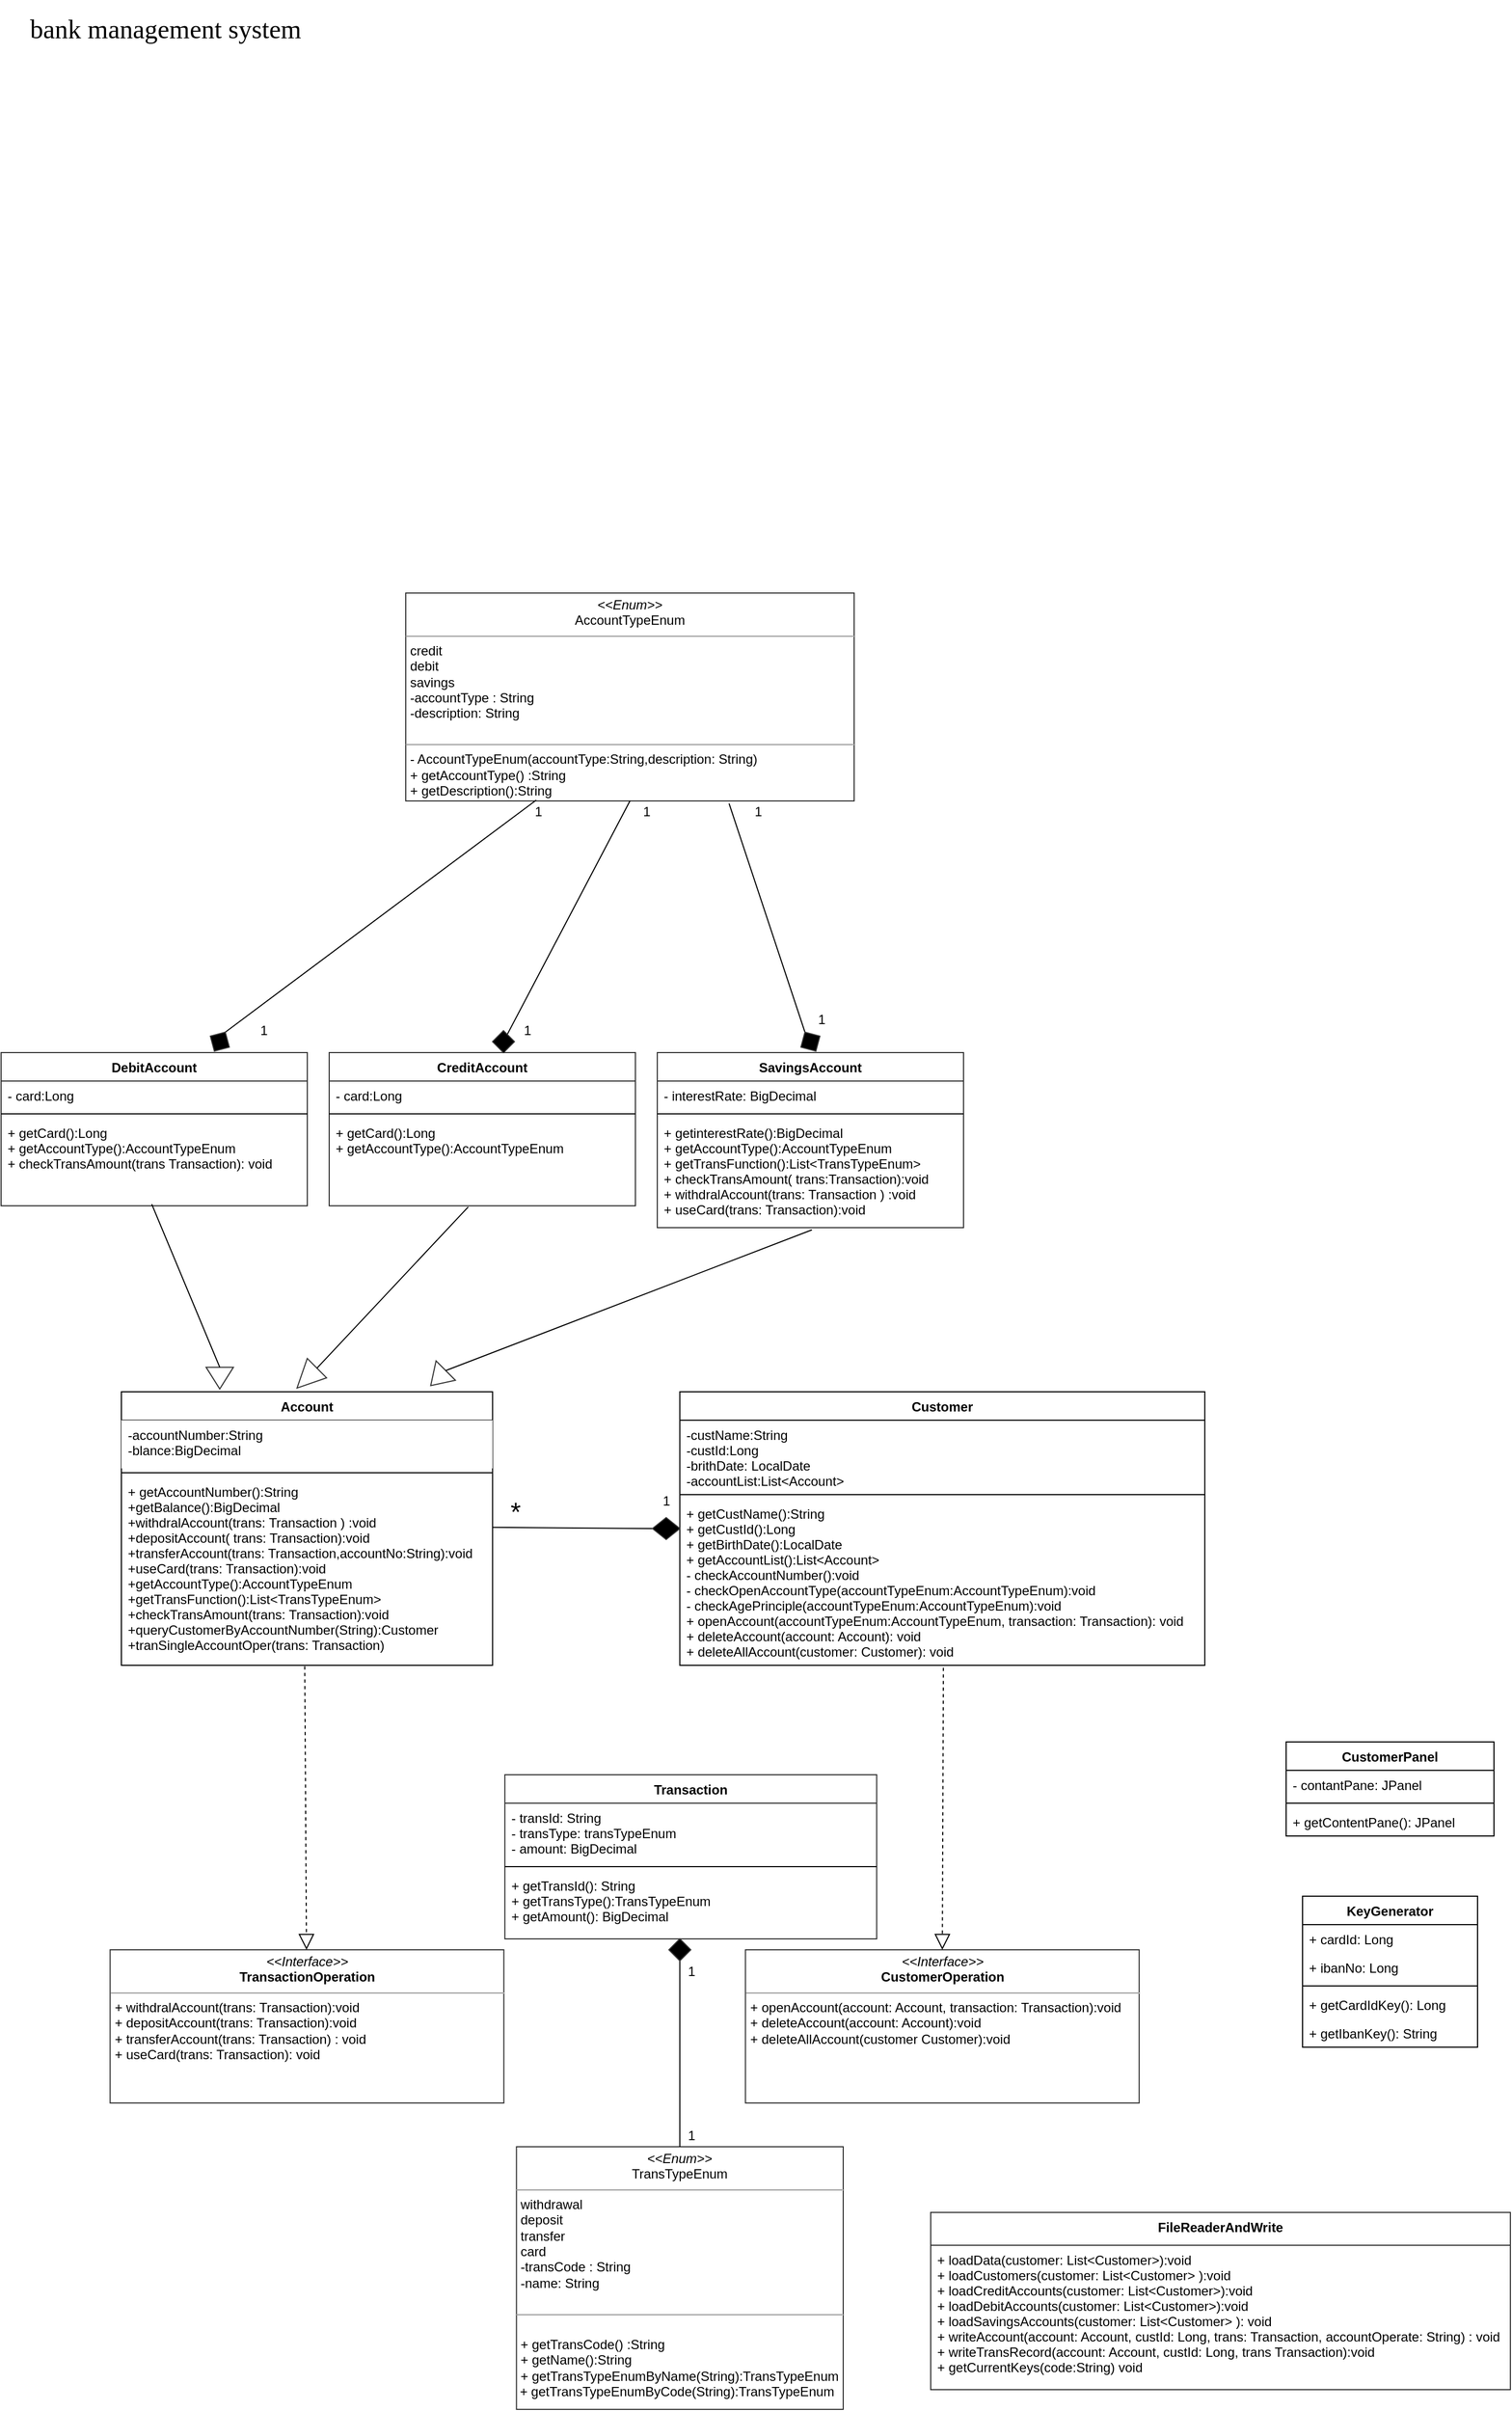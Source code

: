 <mxfile version="14.1.3" type="github">
  <diagram name="Page-1" id="e7e014a7-5840-1c2e-5031-d8a46d1fe8dd">
    <mxGraphModel dx="1108" dy="450" grid="1" gridSize="10" guides="1" tooltips="1" connect="1" arrows="1" fold="1" page="1" pageScale="1" pageWidth="1169" pageHeight="826" background="#ffffff" math="0" shadow="0">
      <root>
        <mxCell id="0" />
        <mxCell id="1" parent="0" />
        <mxCell id="Y6z0Pcbur20BkrsbBS4W-53" value="&lt;p class=&quot;MsoNormal&quot;&gt;&lt;span style=&quot;font-family: &amp;#34;times new roman&amp;#34;&quot;&gt;&lt;font style=&quot;font-size: 24px&quot;&gt;bank management system&lt;/font&gt;&lt;/span&gt;&lt;/p&gt;" style="text;html=1;align=center;verticalAlign=middle;resizable=0;points=[];autosize=1;" parent="1" vertex="1">
          <mxGeometry x="40" y="80" width="260" height="50" as="geometry" />
        </mxCell>
        <mxCell id="Y6z0Pcbur20BkrsbBS4W-179" value="Account" style="swimlane;fontStyle=1;align=center;verticalAlign=top;childLayout=stackLayout;horizontal=1;startSize=26;horizontalStack=0;resizeParent=1;resizeParentMax=0;resizeLast=0;collapsible=1;marginBottom=0;" parent="1" vertex="1">
          <mxGeometry x="130" y="1350" width="339.38" height="250" as="geometry" />
        </mxCell>
        <mxCell id="Y6z0Pcbur20BkrsbBS4W-180" value="-accountNumber:String&#xa;-blance:BigDecimal" style="text;strokeColor=none;fillColor=#FFFFFF;align=left;verticalAlign=top;spacingLeft=4;spacingRight=4;overflow=hidden;rotatable=0;points=[[0,0.5],[1,0.5]];portConstraint=eastwest;" parent="Y6z0Pcbur20BkrsbBS4W-179" vertex="1">
          <mxGeometry y="26" width="339.38" height="44" as="geometry" />
        </mxCell>
        <mxCell id="Y6z0Pcbur20BkrsbBS4W-181" value="" style="line;strokeWidth=1;fillColor=none;align=left;verticalAlign=middle;spacingTop=-1;spacingLeft=3;spacingRight=3;rotatable=0;labelPosition=right;points=[];portConstraint=eastwest;" parent="Y6z0Pcbur20BkrsbBS4W-179" vertex="1">
          <mxGeometry y="70" width="339.38" height="8" as="geometry" />
        </mxCell>
        <mxCell id="Y6z0Pcbur20BkrsbBS4W-182" value="+ getAccountNumber():String&#xa;+getBalance():BigDecimal&#xa;+withdralAccount(trans: Transaction ) :void&#xa;+depositAccount( trans: Transaction):void&#xa;+transferAccount(trans: Transaction,accountNo:String):void&#xa;+useCard(trans: Transaction):void&#xa;+getAccountType():AccountTypeEnum&#xa;+getTransFunction():List&lt;TransTypeEnum&gt;&#xa;+checkTransAmount(trans: Transaction):void&#xa;+queryCustomerByAccountNumber(String):Customer&#xa;+tranSingleAccountOper(trans: Transaction)" style="text;strokeColor=none;fillColor=none;align=left;verticalAlign=top;spacingLeft=4;spacingRight=4;overflow=hidden;rotatable=0;points=[[0,0.5],[1,0.5]];portConstraint=eastwest;" parent="Y6z0Pcbur20BkrsbBS4W-179" vertex="1">
          <mxGeometry y="78" width="339.38" height="172" as="geometry" />
        </mxCell>
        <mxCell id="Y6z0Pcbur20BkrsbBS4W-183" value="Customer" style="swimlane;fontStyle=1;align=center;verticalAlign=top;childLayout=stackLayout;horizontal=1;startSize=26;horizontalStack=0;resizeParent=1;resizeParentMax=0;resizeLast=0;collapsible=1;marginBottom=0;" parent="1" vertex="1">
          <mxGeometry x="640.62" y="1350" width="480" height="250" as="geometry" />
        </mxCell>
        <mxCell id="Y6z0Pcbur20BkrsbBS4W-184" value="-custName:String&#xa;-custId:Long&#xa;-brithDate: LocalDate&#xa;-accountList:List&lt;Account&gt;" style="text;strokeColor=none;fillColor=none;align=left;verticalAlign=top;spacingLeft=4;spacingRight=4;overflow=hidden;rotatable=0;points=[[0,0.5],[1,0.5]];portConstraint=eastwest;" parent="Y6z0Pcbur20BkrsbBS4W-183" vertex="1">
          <mxGeometry y="26" width="480" height="64" as="geometry" />
        </mxCell>
        <mxCell id="Y6z0Pcbur20BkrsbBS4W-185" value="" style="line;strokeWidth=1;fillColor=none;align=left;verticalAlign=middle;spacingTop=-1;spacingLeft=3;spacingRight=3;rotatable=0;labelPosition=right;points=[];portConstraint=eastwest;" parent="Y6z0Pcbur20BkrsbBS4W-183" vertex="1">
          <mxGeometry y="90" width="480" height="8" as="geometry" />
        </mxCell>
        <mxCell id="Y6z0Pcbur20BkrsbBS4W-186" value="+ getCustName():String&#xa;+ getCustId():Long&#xa;+ getBirthDate():LocalDate&#xa;+ getAccountList():List&lt;Account&gt;&#xa;- checkAccountNumber():void&#xa;- checkOpenAccountType(accountTypeEnum:AccountTypeEnum):void&#xa;- checkAgePrinciple(accountTypeEnum:AccountTypeEnum):void&#xa;+ openAccount(accountTypeEnum:AccountTypeEnum, transaction: Transaction): void&#xa;+ deleteAccount(account: Account): void&#xa;+ deleteAllAccount(customer: Customer): void" style="text;strokeColor=none;fillColor=none;align=left;verticalAlign=top;spacingLeft=4;spacingRight=4;overflow=hidden;rotatable=0;points=[[0,0.5],[1,0.5]];portConstraint=eastwest;" parent="Y6z0Pcbur20BkrsbBS4W-183" vertex="1">
          <mxGeometry y="98" width="480" height="152" as="geometry" />
        </mxCell>
        <mxCell id="Y6z0Pcbur20BkrsbBS4W-188" value="&lt;p style=&quot;margin: 0px ; margin-top: 4px ; text-align: center&quot;&gt;&lt;i&gt;&amp;lt;&amp;lt;Interface&amp;gt;&amp;gt;&lt;/i&gt;&lt;br&gt;&lt;b&gt;TransactionOperation&lt;/b&gt;&lt;/p&gt;&lt;hr size=&quot;1&quot;&gt;&lt;p style=&quot;margin: 0px ; margin-left: 4px&quot;&gt;&lt;/p&gt;&lt;p style=&quot;margin: 0px ; margin-left: 4px&quot;&gt;+ withdralAccount(trans: Transaction):void&lt;br&gt;+ depositAccount(trans: Transaction):void&lt;/p&gt;&lt;p style=&quot;margin: 0px ; margin-left: 4px&quot;&gt;+ transferAccount(trans: Transaction) : void&lt;/p&gt;&lt;p style=&quot;margin: 0px ; margin-left: 4px&quot;&gt;+ useCard(trans: Transaction): void&lt;/p&gt;" style="verticalAlign=top;align=left;overflow=fill;fontSize=12;fontFamily=Helvetica;html=1;strokeColor=#333333;fillColor=#FFFFFF;" parent="1" vertex="1">
          <mxGeometry x="119.69" y="1860" width="360" height="140" as="geometry" />
        </mxCell>
        <mxCell id="Y6z0Pcbur20BkrsbBS4W-190" value="" style="endArrow=block;dashed=1;endFill=0;endSize=12;html=1;exitX=0.494;exitY=1.005;exitDx=0;exitDy=0;exitPerimeter=0;" parent="1" source="Y6z0Pcbur20BkrsbBS4W-182" target="Y6z0Pcbur20BkrsbBS4W-188" edge="1">
          <mxGeometry width="160" relative="1" as="geometry">
            <mxPoint x="150.62" y="1630" as="sourcePoint" />
            <mxPoint x="310.62" y="1630" as="targetPoint" />
          </mxGeometry>
        </mxCell>
        <mxCell id="Y6z0Pcbur20BkrsbBS4W-191" value="&lt;p style=&quot;margin: 0px ; margin-top: 4px ; text-align: center&quot;&gt;&lt;i&gt;&amp;lt;&amp;lt;Interface&amp;gt;&amp;gt;&lt;/i&gt;&lt;br&gt;&lt;b&gt;CustomerOperation&lt;/b&gt;&lt;/p&gt;&lt;hr size=&quot;1&quot;&gt;&lt;p style=&quot;margin: 0px ; margin-left: 4px&quot;&gt;&lt;/p&gt;&lt;p style=&quot;margin: 0px ; margin-left: 4px&quot;&gt;+ openAccount(account: Account, transaction: Transaction):void&lt;br&gt;+ deleteAccount(account: Account):void&lt;/p&gt;&lt;p style=&quot;margin: 0px ; margin-left: 4px&quot;&gt;+ deleteAllAccount(customer Customer):void&lt;/p&gt;" style="verticalAlign=top;align=left;overflow=fill;fontSize=12;fontFamily=Helvetica;html=1;strokeColor=#333333;fillColor=#FFFFFF;" parent="1" vertex="1">
          <mxGeometry x="700.62" y="1860" width="360" height="140" as="geometry" />
        </mxCell>
        <mxCell id="Y6z0Pcbur20BkrsbBS4W-192" value="" style="endArrow=block;dashed=1;endFill=0;endSize=12;html=1;exitX=0.502;exitY=1.015;exitDx=0;exitDy=0;exitPerimeter=0;entryX=0.5;entryY=0;entryDx=0;entryDy=0;" parent="1" source="Y6z0Pcbur20BkrsbBS4W-186" target="Y6z0Pcbur20BkrsbBS4W-191" edge="1">
          <mxGeometry width="160" relative="1" as="geometry">
            <mxPoint x="881.3" y="1580.0" as="sourcePoint" />
            <mxPoint x="882.434" y="1689.29" as="targetPoint" />
          </mxGeometry>
        </mxCell>
        <mxCell id="Y6z0Pcbur20BkrsbBS4W-193" value="DebitAccount" style="swimlane;fontStyle=1;align=center;verticalAlign=top;childLayout=stackLayout;horizontal=1;startSize=26;horizontalStack=0;resizeParent=1;resizeParentMax=0;resizeLast=0;collapsible=1;marginBottom=0;strokeColor=#333333;fillColor=#FFFFFF;" parent="1" vertex="1">
          <mxGeometry x="20" y="1040" width="280" height="140" as="geometry" />
        </mxCell>
        <mxCell id="Y6z0Pcbur20BkrsbBS4W-194" value="- card:Long" style="text;strokeColor=none;fillColor=none;align=left;verticalAlign=top;spacingLeft=4;spacingRight=4;overflow=hidden;rotatable=0;points=[[0,0.5],[1,0.5]];portConstraint=eastwest;" parent="Y6z0Pcbur20BkrsbBS4W-193" vertex="1">
          <mxGeometry y="26" width="280" height="26" as="geometry" />
        </mxCell>
        <mxCell id="Y6z0Pcbur20BkrsbBS4W-195" value="" style="line;strokeWidth=1;fillColor=none;align=left;verticalAlign=middle;spacingTop=-1;spacingLeft=3;spacingRight=3;rotatable=0;labelPosition=right;points=[];portConstraint=eastwest;" parent="Y6z0Pcbur20BkrsbBS4W-193" vertex="1">
          <mxGeometry y="52" width="280" height="8" as="geometry" />
        </mxCell>
        <mxCell id="Y6z0Pcbur20BkrsbBS4W-196" value="+ getCard():Long&#xa;+ getAccountType():AccountTypeEnum&#xa;+ checkTransAmount(trans Transaction): void" style="text;strokeColor=none;fillColor=none;align=left;verticalAlign=top;spacingLeft=4;spacingRight=4;overflow=hidden;rotatable=0;points=[[0,0.5],[1,0.5]];portConstraint=eastwest;" parent="Y6z0Pcbur20BkrsbBS4W-193" vertex="1">
          <mxGeometry y="60" width="280" height="80" as="geometry" />
        </mxCell>
        <mxCell id="Y6z0Pcbur20BkrsbBS4W-197" value="" style="triangle;whiteSpace=wrap;html=1;strokeColor=#333333;fillColor=#FFFFFF;rotation=90;" parent="1" vertex="1">
          <mxGeometry x="210" y="1325" width="19.86" height="25" as="geometry" />
        </mxCell>
        <mxCell id="Y6z0Pcbur20BkrsbBS4W-200" value="" style="endArrow=none;html=1;exitX=0;exitY=0.5;exitDx=0;exitDy=0;entryX=0.492;entryY=0.982;entryDx=0;entryDy=0;entryPerimeter=0;" parent="1" source="Y6z0Pcbur20BkrsbBS4W-197" target="Y6z0Pcbur20BkrsbBS4W-196" edge="1">
          <mxGeometry width="50" height="50" relative="1" as="geometry">
            <mxPoint x="150.62" y="1300" as="sourcePoint" />
            <mxPoint x="259.62" y="1180" as="targetPoint" />
          </mxGeometry>
        </mxCell>
        <mxCell id="Y6z0Pcbur20BkrsbBS4W-201" value="CreditAccount" style="swimlane;fontStyle=1;align=center;verticalAlign=top;childLayout=stackLayout;horizontal=1;startSize=26;horizontalStack=0;resizeParent=1;resizeParentMax=0;resizeLast=0;collapsible=1;marginBottom=0;strokeColor=#333333;fillColor=#FFFFFF;" parent="1" vertex="1">
          <mxGeometry x="320" y="1040" width="280" height="140" as="geometry" />
        </mxCell>
        <mxCell id="Y6z0Pcbur20BkrsbBS4W-202" value="- card:Long" style="text;strokeColor=none;fillColor=none;align=left;verticalAlign=top;spacingLeft=4;spacingRight=4;overflow=hidden;rotatable=0;points=[[0,0.5],[1,0.5]];portConstraint=eastwest;" parent="Y6z0Pcbur20BkrsbBS4W-201" vertex="1">
          <mxGeometry y="26" width="280" height="26" as="geometry" />
        </mxCell>
        <mxCell id="Y6z0Pcbur20BkrsbBS4W-203" value="" style="line;strokeWidth=1;fillColor=none;align=left;verticalAlign=middle;spacingTop=-1;spacingLeft=3;spacingRight=3;rotatable=0;labelPosition=right;points=[];portConstraint=eastwest;" parent="Y6z0Pcbur20BkrsbBS4W-201" vertex="1">
          <mxGeometry y="52" width="280" height="8" as="geometry" />
        </mxCell>
        <mxCell id="Y6z0Pcbur20BkrsbBS4W-204" value="+ getCard():Long&#xa;+ getAccountType():AccountTypeEnum&#xa;&#xa;" style="text;strokeColor=none;fillColor=none;align=left;verticalAlign=top;spacingLeft=4;spacingRight=4;overflow=hidden;rotatable=0;points=[[0,0.5],[1,0.5]];portConstraint=eastwest;" parent="Y6z0Pcbur20BkrsbBS4W-201" vertex="1">
          <mxGeometry y="60" width="280" height="80" as="geometry" />
        </mxCell>
        <mxCell id="Y6z0Pcbur20BkrsbBS4W-212" value="SavingsAccount" style="swimlane;fontStyle=1;align=center;verticalAlign=top;childLayout=stackLayout;horizontal=1;startSize=26;horizontalStack=0;resizeParent=1;resizeParentMax=0;resizeLast=0;collapsible=1;marginBottom=0;strokeColor=#333333;fillColor=#FFFFFF;" parent="1" vertex="1">
          <mxGeometry x="620" y="1040" width="280" height="160" as="geometry" />
        </mxCell>
        <mxCell id="Y6z0Pcbur20BkrsbBS4W-213" value="- interestRate: BigDecimal" style="text;strokeColor=none;fillColor=none;align=left;verticalAlign=top;spacingLeft=4;spacingRight=4;overflow=hidden;rotatable=0;points=[[0,0.5],[1,0.5]];portConstraint=eastwest;" parent="Y6z0Pcbur20BkrsbBS4W-212" vertex="1">
          <mxGeometry y="26" width="280" height="26" as="geometry" />
        </mxCell>
        <mxCell id="Y6z0Pcbur20BkrsbBS4W-214" value="" style="line;strokeWidth=1;fillColor=none;align=left;verticalAlign=middle;spacingTop=-1;spacingLeft=3;spacingRight=3;rotatable=0;labelPosition=right;points=[];portConstraint=eastwest;" parent="Y6z0Pcbur20BkrsbBS4W-212" vertex="1">
          <mxGeometry y="52" width="280" height="8" as="geometry" />
        </mxCell>
        <mxCell id="Y6z0Pcbur20BkrsbBS4W-215" value="+ getinterestRate():BigDecimal&#xa;+ getAccountType():AccountTypeEnum&#xa;+ getTransFunction():List&lt;TransTypeEnum&gt;&#xa;+ checkTransAmount( trans:Transaction):void&#xa;+ withdralAccount(trans: Transaction ) :void&#xa;+ useCard(trans: Transaction):void" style="text;strokeColor=none;fillColor=none;align=left;verticalAlign=top;spacingLeft=4;spacingRight=4;overflow=hidden;rotatable=0;points=[[0,0.5],[1,0.5]];portConstraint=eastwest;" parent="Y6z0Pcbur20BkrsbBS4W-212" vertex="1">
          <mxGeometry y="60" width="280" height="100" as="geometry" />
        </mxCell>
        <mxCell id="Y6z0Pcbur20BkrsbBS4W-218" value="" style="triangle;whiteSpace=wrap;html=1;strokeColor=#333333;fillColor=#FFFFFF;rotation=135;" parent="1" vertex="1">
          <mxGeometry x="286.83" y="1325" width="25.72" height="25" as="geometry" />
        </mxCell>
        <mxCell id="Y6z0Pcbur20BkrsbBS4W-219" value="" style="endArrow=none;html=1;exitX=0;exitY=0.5;exitDx=0;exitDy=0;entryX=0.454;entryY=1.013;entryDx=0;entryDy=0;entryPerimeter=0;" parent="1" source="Y6z0Pcbur20BkrsbBS4W-218" target="Y6z0Pcbur20BkrsbBS4W-204" edge="1">
          <mxGeometry width="50" height="50" relative="1" as="geometry">
            <mxPoint x="562.985" y="1314.565" as="sourcePoint" />
            <mxPoint x="560.75" y="1180" as="targetPoint" />
          </mxGeometry>
        </mxCell>
        <mxCell id="Y6z0Pcbur20BkrsbBS4W-220" value="" style="triangle;whiteSpace=wrap;html=1;strokeColor=#333333;fillColor=#FFFFFF;rotation=135;" parent="1" vertex="1">
          <mxGeometry x="410" y="1325" width="19.38" height="25" as="geometry" />
        </mxCell>
        <mxCell id="Y6z0Pcbur20BkrsbBS4W-221" value="" style="endArrow=none;html=1;exitX=0;exitY=0.5;exitDx=0;exitDy=0;entryX=0.505;entryY=1.02;entryDx=0;entryDy=0;entryPerimeter=0;" parent="1" source="Y6z0Pcbur20BkrsbBS4W-220" target="Y6z0Pcbur20BkrsbBS4W-215" edge="1">
          <mxGeometry width="50" height="50" relative="1" as="geometry">
            <mxPoint x="640.624" y="1314.831" as="sourcePoint" />
            <mxPoint x="827.37" y="1180" as="targetPoint" />
          </mxGeometry>
        </mxCell>
        <mxCell id="Y6z0Pcbur20BkrsbBS4W-226" value="Transaction" style="swimlane;fontStyle=1;align=center;verticalAlign=top;childLayout=stackLayout;horizontal=1;startSize=26;horizontalStack=0;resizeParent=1;resizeParentMax=0;resizeLast=0;collapsible=1;marginBottom=0;strokeColor=#333333;fillColor=#FFFFFF;" parent="1" vertex="1">
          <mxGeometry x="480.62" y="1700" width="340" height="150" as="geometry" />
        </mxCell>
        <mxCell id="Y6z0Pcbur20BkrsbBS4W-227" value="- transId: String&#xa;- transType: transTypeEnum&#xa;- amount: BigDecimal" style="text;strokeColor=none;fillColor=none;align=left;verticalAlign=top;spacingLeft=4;spacingRight=4;overflow=hidden;rotatable=0;points=[[0,0.5],[1,0.5]];portConstraint=eastwest;" parent="Y6z0Pcbur20BkrsbBS4W-226" vertex="1">
          <mxGeometry y="26" width="340" height="54" as="geometry" />
        </mxCell>
        <mxCell id="Y6z0Pcbur20BkrsbBS4W-228" value="" style="line;strokeWidth=1;fillColor=none;align=left;verticalAlign=middle;spacingTop=-1;spacingLeft=3;spacingRight=3;rotatable=0;labelPosition=right;points=[];portConstraint=eastwest;" parent="Y6z0Pcbur20BkrsbBS4W-226" vertex="1">
          <mxGeometry y="80" width="340" height="8" as="geometry" />
        </mxCell>
        <mxCell id="Y6z0Pcbur20BkrsbBS4W-229" value="+ getTransId(): String&#xa;+ getTransType():TransTypeEnum&#xa;+ getAmount(): BigDecimal&#xa;" style="text;strokeColor=none;fillColor=none;align=left;verticalAlign=top;spacingLeft=4;spacingRight=4;overflow=hidden;rotatable=0;points=[[0,0.5],[1,0.5]];portConstraint=eastwest;" parent="Y6z0Pcbur20BkrsbBS4W-226" vertex="1">
          <mxGeometry y="88" width="340" height="62" as="geometry" />
        </mxCell>
        <mxCell id="Y6z0Pcbur20BkrsbBS4W-236" value="" style="endArrow=none;html=1;entryX=0;entryY=0.5;entryDx=0;entryDy=0;exitX=0.999;exitY=0.267;exitDx=0;exitDy=0;exitPerimeter=0;" parent="1" source="Y6z0Pcbur20BkrsbBS4W-182" target="Y6z0Pcbur20BkrsbBS4W-237" edge="1">
          <mxGeometry width="50" height="50" relative="1" as="geometry">
            <mxPoint x="532" y="1475" as="sourcePoint" />
            <mxPoint x="610" y="1442" as="targetPoint" />
          </mxGeometry>
        </mxCell>
        <mxCell id="Y6z0Pcbur20BkrsbBS4W-237" value="" style="rhombus;whiteSpace=wrap;html=1;strokeColor=#333333;fillColor=#000000;" parent="1" vertex="1">
          <mxGeometry x="615.62" y="1465" width="25" height="20" as="geometry" />
        </mxCell>
        <mxCell id="Y6z0Pcbur20BkrsbBS4W-243" value="1" style="text;html=1;align=center;verticalAlign=middle;resizable=0;points=[];autosize=1;" parent="1" vertex="1">
          <mxGeometry x="618.12" y="1440" width="20" height="20" as="geometry" />
        </mxCell>
        <mxCell id="Y6z0Pcbur20BkrsbBS4W-244" value="&lt;font style=&quot;font-size: 24px&quot;&gt;*&lt;/font&gt;" style="text;html=1;align=center;verticalAlign=middle;resizable=0;points=[];autosize=1;" parent="1" vertex="1">
          <mxGeometry x="479.69" y="1450" width="20" height="20" as="geometry" />
        </mxCell>
        <mxCell id="Y6z0Pcbur20BkrsbBS4W-266" value="&lt;p style=&quot;margin: 0px ; margin-top: 4px ; text-align: center&quot;&gt;&lt;i&gt;&amp;lt;&amp;lt;Enum&amp;gt;&amp;gt;&lt;/i&gt;&lt;br&gt;TransTypeEnum&lt;br&gt;&lt;/p&gt;&lt;hr size=&quot;1&quot;&gt;&lt;p style=&quot;margin: 0px ; margin-left: 4px&quot;&gt;withdrawal&lt;/p&gt;&lt;p style=&quot;margin: 0px ; margin-left: 4px&quot;&gt;deposit&lt;/p&gt;&lt;p style=&quot;margin: 0px ; margin-left: 4px&quot;&gt;transfer&lt;/p&gt;&lt;p style=&quot;margin: 0px ; margin-left: 4px&quot;&gt;card&lt;br&gt;-transCode : String&lt;/p&gt;&lt;p style=&quot;margin: 0px ; margin-left: 4px&quot;&gt;-name:&amp;nbsp;String&lt;/p&gt;&lt;p style=&quot;margin: 0px ; margin-left: 4px&quot;&gt;&lt;br&gt;&lt;/p&gt;&lt;hr size=&quot;1&quot;&gt;&lt;p style=&quot;margin: 0px ; margin-left: 4px&quot;&gt;&lt;br&gt;&lt;/p&gt;&lt;p style=&quot;margin: 0px ; margin-left: 4px&quot;&gt;+ getTransCode() :String&lt;br&gt;+ getName():String&lt;/p&gt;&lt;p style=&quot;margin: 0px ; margin-left: 4px&quot;&gt;+ getTransTypeEnumByName(String):TransTypeEnum&lt;/p&gt;&lt;span style=&quot;text-align: center&quot;&gt;&amp;nbsp;+ getTransTypeEnumByCode(String):TransTypeEnum&lt;br&gt;&lt;/span&gt;&lt;br&gt;&lt;p style=&quot;margin: 0px ; margin-left: 4px&quot;&gt;&lt;br&gt;&lt;/p&gt;&amp;nbsp;" style="verticalAlign=top;align=left;overflow=fill;fontSize=12;fontFamily=Helvetica;html=1;strokeColor=#333333;fillColor=#FFFFFF;" parent="1" vertex="1">
          <mxGeometry x="491.24" y="2040" width="298.76" height="240" as="geometry" />
        </mxCell>
        <mxCell id="Y6z0Pcbur20BkrsbBS4W-270" value="" style="endArrow=none;html=1;exitX=0.5;exitY=0;exitDx=0;exitDy=0;" parent="1" source="Y6z0Pcbur20BkrsbBS4W-266" edge="1">
          <mxGeometry width="50" height="50" relative="1" as="geometry">
            <mxPoint x="590.62" y="1980" as="sourcePoint" />
            <mxPoint x="640.62" y="1870" as="targetPoint" />
          </mxGeometry>
        </mxCell>
        <mxCell id="Y6z0Pcbur20BkrsbBS4W-271" value="" style="rhombus;whiteSpace=wrap;html=1;strokeColor=#333333;fillColor=#000000;" parent="1" vertex="1">
          <mxGeometry x="630.62" y="1850" width="20" height="20" as="geometry" />
        </mxCell>
        <mxCell id="Y6z0Pcbur20BkrsbBS4W-272" value="1" style="text;html=1;align=center;verticalAlign=middle;resizable=0;points=[];autosize=1;" parent="1" vertex="1">
          <mxGeometry x="640.62" y="1870" width="20" height="20" as="geometry" />
        </mxCell>
        <mxCell id="Y6z0Pcbur20BkrsbBS4W-274" value="1" style="text;html=1;align=center;verticalAlign=middle;resizable=0;points=[];autosize=1;" parent="1" vertex="1">
          <mxGeometry x="640.62" y="2020" width="20" height="20" as="geometry" />
        </mxCell>
        <mxCell id="Y6z0Pcbur20BkrsbBS4W-285" value="&lt;p style=&quot;margin: 0px ; margin-top: 4px ; text-align: center&quot;&gt;&lt;i&gt;&amp;lt;&amp;lt;Enum&amp;gt;&amp;gt;&lt;/i&gt;&lt;br&gt;AccountTypeEnum&lt;br&gt;&lt;/p&gt;&lt;hr size=&quot;1&quot;&gt;&lt;p style=&quot;margin: 0px ; margin-left: 4px&quot;&gt;credit&lt;/p&gt;&lt;p style=&quot;margin: 0px ; margin-left: 4px&quot;&gt;debit&lt;/p&gt;&lt;p style=&quot;margin: 0px ; margin-left: 4px&quot;&gt;savings&lt;/p&gt;&lt;p style=&quot;margin: 0px ; margin-left: 4px&quot;&gt;-accountType : String&lt;/p&gt;&lt;p style=&quot;margin: 0px ; margin-left: 4px&quot;&gt;-description:&amp;nbsp;String&lt;/p&gt;&lt;p style=&quot;margin: 0px ; margin-left: 4px&quot;&gt;&lt;br&gt;&lt;/p&gt;&lt;hr size=&quot;1&quot;&gt;&lt;p style=&quot;margin: 0px ; margin-left: 4px&quot;&gt;- AccountTypeEnum(accountType:String,description: String)&lt;/p&gt;&lt;p style=&quot;margin: 0px ; margin-left: 4px&quot;&gt;+ getAccountType() :String&lt;br&gt;+ getDescription():String&lt;/p&gt;&lt;p style=&quot;margin: 0px ; margin-left: 4px&quot;&gt;&lt;br&gt;&lt;/p&gt;&lt;p style=&quot;margin: 0px ; margin-left: 4px&quot;&gt;&lt;br&gt;&lt;/p&gt;&amp;nbsp;" style="verticalAlign=top;align=left;overflow=fill;fontSize=12;fontFamily=Helvetica;html=1;strokeColor=#333333;fillColor=#FFFFFF;" parent="1" vertex="1">
          <mxGeometry x="390" y="620" width="410" height="190" as="geometry" />
        </mxCell>
        <mxCell id="Y6z0Pcbur20BkrsbBS4W-286" value="" style="endArrow=none;html=1;entryX=0.291;entryY=0.996;entryDx=0;entryDy=0;entryPerimeter=0;exitX=0.5;exitY=0;exitDx=0;exitDy=0;" parent="1" source="Y6z0Pcbur20BkrsbBS4W-287" target="Y6z0Pcbur20BkrsbBS4W-285" edge="1">
          <mxGeometry width="50" height="50" relative="1" as="geometry">
            <mxPoint x="230" y="1021" as="sourcePoint" />
            <mxPoint x="548" y="812" as="targetPoint" />
          </mxGeometry>
        </mxCell>
        <mxCell id="Y6z0Pcbur20BkrsbBS4W-287" value="" style="rhombus;whiteSpace=wrap;html=1;strokeColor=#333333;fillColor=#000000;rotation=30;" parent="1" vertex="1">
          <mxGeometry x="210" y="1020" width="20" height="20" as="geometry" />
        </mxCell>
        <mxCell id="Y6z0Pcbur20BkrsbBS4W-289" value="1" style="text;html=1;align=center;verticalAlign=middle;resizable=0;points=[];autosize=1;" parent="1" vertex="1">
          <mxGeometry x="250" y="1010" width="20" height="20" as="geometry" />
        </mxCell>
        <mxCell id="Y6z0Pcbur20BkrsbBS4W-290" value="1" style="text;html=1;align=center;verticalAlign=middle;resizable=0;points=[];autosize=1;" parent="1" vertex="1">
          <mxGeometry x="500.62" y="810" width="20" height="20" as="geometry" />
        </mxCell>
        <mxCell id="Y6z0Pcbur20BkrsbBS4W-291" value="" style="endArrow=none;html=1;entryX=0.5;entryY=1;entryDx=0;entryDy=0;" parent="1" source="Y6z0Pcbur20BkrsbBS4W-292" target="Y6z0Pcbur20BkrsbBS4W-285" edge="1">
          <mxGeometry width="50" height="50" relative="1" as="geometry">
            <mxPoint x="585" y="1030" as="sourcePoint" />
            <mxPoint x="620" y="860" as="targetPoint" />
          </mxGeometry>
        </mxCell>
        <mxCell id="Y6z0Pcbur20BkrsbBS4W-292" value="" style="rhombus;whiteSpace=wrap;html=1;strokeColor=#333333;fillColor=#000000;" parent="1" vertex="1">
          <mxGeometry x="469.38" y="1020" width="20" height="20" as="geometry" />
        </mxCell>
        <mxCell id="Y6z0Pcbur20BkrsbBS4W-293" value="" style="endArrow=none;html=1;entryX=0.5;entryY=1;entryDx=0;entryDy=0;exitX=0.75;exitY=0.5;exitDx=0;exitDy=0;exitPerimeter=0;" parent="1" target="Y6z0Pcbur20BkrsbBS4W-292" edge="1" source="Y6z0Pcbur20BkrsbBS4W-292">
          <mxGeometry width="50" height="50" relative="1" as="geometry">
            <mxPoint x="585" y="1030" as="sourcePoint" />
            <mxPoint x="595" y="810" as="targetPoint" />
          </mxGeometry>
        </mxCell>
        <mxCell id="Y6z0Pcbur20BkrsbBS4W-294" value="1" style="text;html=1;align=center;verticalAlign=middle;resizable=0;points=[];autosize=1;" parent="1" vertex="1">
          <mxGeometry x="600" y="810" width="20" height="20" as="geometry" />
        </mxCell>
        <mxCell id="Y6z0Pcbur20BkrsbBS4W-295" value="1" style="text;html=1;align=center;verticalAlign=middle;resizable=0;points=[];autosize=1;" parent="1" vertex="1">
          <mxGeometry x="491.24" y="1010" width="20" height="20" as="geometry" />
        </mxCell>
        <mxCell id="Y6z0Pcbur20BkrsbBS4W-296" value="" style="endArrow=none;html=1;entryX=0.721;entryY=1.012;entryDx=0;entryDy=0;entryPerimeter=0;exitX=0.5;exitY=0;exitDx=0;exitDy=0;" parent="1" source="Y6z0Pcbur20BkrsbBS4W-297" target="Y6z0Pcbur20BkrsbBS4W-285" edge="1">
          <mxGeometry width="50" height="50" relative="1" as="geometry">
            <mxPoint x="820" y="1020" as="sourcePoint" />
            <mxPoint x="690" y="910" as="targetPoint" />
          </mxGeometry>
        </mxCell>
        <mxCell id="Y6z0Pcbur20BkrsbBS4W-297" value="" style="rhombus;whiteSpace=wrap;html=1;strokeColor=#333333;fillColor=#000000;rotation=-30;" parent="1" vertex="1">
          <mxGeometry x="750" y="1020" width="20" height="20" as="geometry" />
        </mxCell>
        <mxCell id="Y6z0Pcbur20BkrsbBS4W-298" value="1" style="text;html=1;align=center;verticalAlign=middle;resizable=0;points=[];autosize=1;" parent="1" vertex="1">
          <mxGeometry x="701.87" y="810" width="20" height="20" as="geometry" />
        </mxCell>
        <mxCell id="Y6z0Pcbur20BkrsbBS4W-299" value="1" style="text;html=1;align=center;verticalAlign=middle;resizable=0;points=[];autosize=1;" parent="1" vertex="1">
          <mxGeometry x="760" y="1000" width="20" height="20" as="geometry" />
        </mxCell>
        <mxCell id="Y6z0Pcbur20BkrsbBS4W-307" value="FileReaderAndWrite" style="swimlane;fontStyle=1;align=center;verticalAlign=top;childLayout=stackLayout;horizontal=1;startSize=30;horizontalStack=0;resizeParent=1;resizeParentMax=0;resizeLast=0;collapsible=1;marginBottom=0;strokeColor=#333333;fillColor=#FFFFFF;" parent="1" vertex="1">
          <mxGeometry x="870" y="2100" width="530" height="162" as="geometry">
            <mxRectangle x="870" y="2100" width="150" height="30" as="alternateBounds" />
          </mxGeometry>
        </mxCell>
        <mxCell id="Y6z0Pcbur20BkrsbBS4W-310" value="+ loadData(customer: List&lt;Customer&gt;):void&#xa;+ loadCustomers(customer: List&lt;Customer&gt; ):void&#xa;+ loadCreditAccounts(customer: List&lt;Customer&gt;):void&#xa;+ loadDebitAccounts(customer: List&lt;Customer&gt;):void&#xa;+ loadSavingsAccounts(customer: List&lt;Customer&gt; ): void&#xa;+ writeAccount(account: Account, custId: Long, trans: Transaction, accountOperate: String) : void&#xa;+ writeTransRecord(account: Account, custId: Long, trans Transaction):void&#xa;+ getCurrentKeys(code:String) void" style="text;strokeColor=none;fillColor=none;align=left;verticalAlign=top;spacingLeft=4;spacingRight=4;overflow=hidden;rotatable=0;points=[[0,0.5],[1,0.5]];portConstraint=eastwest;" parent="Y6z0Pcbur20BkrsbBS4W-307" vertex="1">
          <mxGeometry y="30" width="530" height="132" as="geometry" />
        </mxCell>
        <mxCell id="x0OXfMmSiJZp11NWUhel-1" value="KeyGenerator" style="swimlane;fontStyle=1;align=center;verticalAlign=top;childLayout=stackLayout;horizontal=1;startSize=26;horizontalStack=0;resizeParent=1;resizeParentMax=0;resizeLast=0;collapsible=1;marginBottom=0;" parent="1" vertex="1">
          <mxGeometry x="1210" y="1811" width="160" height="138" as="geometry" />
        </mxCell>
        <mxCell id="x0OXfMmSiJZp11NWUhel-2" value="+ cardId: Long" style="text;strokeColor=none;fillColor=none;align=left;verticalAlign=top;spacingLeft=4;spacingRight=4;overflow=hidden;rotatable=0;points=[[0,0.5],[1,0.5]];portConstraint=eastwest;" parent="x0OXfMmSiJZp11NWUhel-1" vertex="1">
          <mxGeometry y="26" width="160" height="26" as="geometry" />
        </mxCell>
        <mxCell id="x0OXfMmSiJZp11NWUhel-5" value="+ ibanNo: Long" style="text;strokeColor=none;fillColor=none;align=left;verticalAlign=top;spacingLeft=4;spacingRight=4;overflow=hidden;rotatable=0;points=[[0,0.5],[1,0.5]];portConstraint=eastwest;" parent="x0OXfMmSiJZp11NWUhel-1" vertex="1">
          <mxGeometry y="52" width="160" height="26" as="geometry" />
        </mxCell>
        <mxCell id="x0OXfMmSiJZp11NWUhel-3" value="" style="line;strokeWidth=1;fillColor=none;align=left;verticalAlign=middle;spacingTop=-1;spacingLeft=3;spacingRight=3;rotatable=0;labelPosition=right;points=[];portConstraint=eastwest;" parent="x0OXfMmSiJZp11NWUhel-1" vertex="1">
          <mxGeometry y="78" width="160" height="8" as="geometry" />
        </mxCell>
        <mxCell id="x0OXfMmSiJZp11NWUhel-4" value="+ getCardIdKey(): Long" style="text;strokeColor=none;fillColor=none;align=left;verticalAlign=top;spacingLeft=4;spacingRight=4;overflow=hidden;rotatable=0;points=[[0,0.5],[1,0.5]];portConstraint=eastwest;" parent="x0OXfMmSiJZp11NWUhel-1" vertex="1">
          <mxGeometry y="86" width="160" height="26" as="geometry" />
        </mxCell>
        <mxCell id="x0OXfMmSiJZp11NWUhel-7" value="+ getIbanKey(): String" style="text;strokeColor=none;fillColor=none;align=left;verticalAlign=top;spacingLeft=4;spacingRight=4;overflow=hidden;rotatable=0;points=[[0,0.5],[1,0.5]];portConstraint=eastwest;" parent="x0OXfMmSiJZp11NWUhel-1" vertex="1">
          <mxGeometry y="112" width="160" height="26" as="geometry" />
        </mxCell>
        <mxCell id="WE6ekmEGEr7F3nznhlLz-15" value="CustomerPanel" style="swimlane;fontStyle=1;align=center;verticalAlign=top;childLayout=stackLayout;horizontal=1;startSize=26;horizontalStack=0;resizeParent=1;resizeParentMax=0;resizeLast=0;collapsible=1;marginBottom=0;" vertex="1" parent="1">
          <mxGeometry x="1195" y="1670" width="190" height="86" as="geometry" />
        </mxCell>
        <mxCell id="WE6ekmEGEr7F3nznhlLz-16" value="- contantPane: JPanel" style="text;strokeColor=none;fillColor=none;align=left;verticalAlign=top;spacingLeft=4;spacingRight=4;overflow=hidden;rotatable=0;points=[[0,0.5],[1,0.5]];portConstraint=eastwest;" vertex="1" parent="WE6ekmEGEr7F3nznhlLz-15">
          <mxGeometry y="26" width="190" height="26" as="geometry" />
        </mxCell>
        <mxCell id="WE6ekmEGEr7F3nznhlLz-17" value="" style="line;strokeWidth=1;fillColor=none;align=left;verticalAlign=middle;spacingTop=-1;spacingLeft=3;spacingRight=3;rotatable=0;labelPosition=right;points=[];portConstraint=eastwest;" vertex="1" parent="WE6ekmEGEr7F3nznhlLz-15">
          <mxGeometry y="52" width="190" height="8" as="geometry" />
        </mxCell>
        <mxCell id="WE6ekmEGEr7F3nznhlLz-18" value="+ getContentPane(): JPanel" style="text;strokeColor=none;fillColor=none;align=left;verticalAlign=top;spacingLeft=4;spacingRight=4;overflow=hidden;rotatable=0;points=[[0,0.5],[1,0.5]];portConstraint=eastwest;" vertex="1" parent="WE6ekmEGEr7F3nznhlLz-15">
          <mxGeometry y="60" width="190" height="26" as="geometry" />
        </mxCell>
      </root>
    </mxGraphModel>
  </diagram>
</mxfile>
